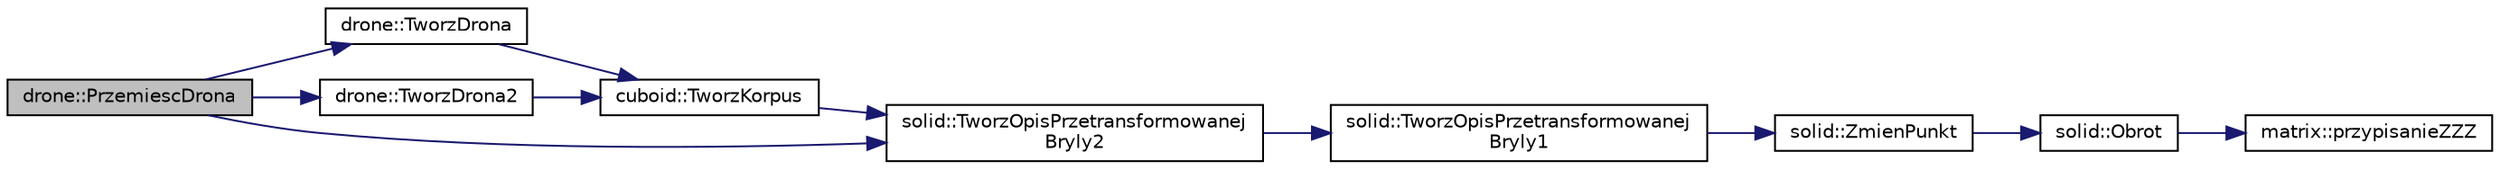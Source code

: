 digraph "drone::PrzemiescDrona"
{
 // LATEX_PDF_SIZE
  edge [fontname="Helvetica",fontsize="10",labelfontname="Helvetica",labelfontsize="10"];
  node [fontname="Helvetica",fontsize="10",shape=record];
  rankdir="LR";
  Node1 [label="drone::PrzemiescDrona",height=0.2,width=0.4,color="black", fillcolor="grey75", style="filled", fontcolor="black",tooltip="Function responsible for drone's movement."];
  Node1 -> Node2 [color="midnightblue",fontsize="10",style="solid",fontname="Helvetica"];
  Node2 [label="drone::TworzDrona",height=0.2,width=0.4,color="black", fillcolor="white", style="filled",URL="$classdrone.html#aba5623fe1bac75b7d0b2382178090e6d",tooltip="Function that creates all parts of a drone."];
  Node2 -> Node3 [color="midnightblue",fontsize="10",style="solid",fontname="Helvetica"];
  Node3 [label="cuboid::TworzKorpus",height=0.2,width=0.4,color="black", fillcolor="white", style="filled",URL="$classcuboid.html#a58d8a6ea6dfa7f4b30eecf3d26cef875",tooltip="Function that creates body of a drone."];
  Node3 -> Node4 [color="midnightblue",fontsize="10",style="solid",fontname="Helvetica"];
  Node4 [label="solid::TworzOpisPrzetransformowanej\lBryly2",height=0.2,width=0.4,color="black", fillcolor="white", style="filled",URL="$classsolid.html#a1b906608160300ab398231c3194b9c10",tooltip="Function resposible for proper inter-file savenigs."];
  Node4 -> Node5 [color="midnightblue",fontsize="10",style="solid",fontname="Helvetica"];
  Node5 [label="solid::TworzOpisPrzetransformowanej\lBryly1",height=0.2,width=0.4,color="black", fillcolor="white", style="filled",URL="$classsolid.html#aea0dd59903a371c3d277e013d27e467b",tooltip="Function that saves transformed pionts to a file."];
  Node5 -> Node6 [color="midnightblue",fontsize="10",style="solid",fontname="Helvetica"];
  Node6 [label="solid::ZmienPunkt",height=0.2,width=0.4,color="black", fillcolor="white", style="filled",URL="$classsolid.html#a362fd944f44b271a035d1a773c0d8807",tooltip="Function that change (truns and moves) a single point by given angle and translation."];
  Node6 -> Node7 [color="midnightblue",fontsize="10",style="solid",fontname="Helvetica"];
  Node7 [label="solid::Obrot",height=0.2,width=0.4,color="black", fillcolor="white", style="filled",URL="$classsolid.html#a1df6aa4cd4830083477bb65a0760a750",tooltip="Function that change (turns) a single point coordinates by given angle."];
  Node7 -> Node8 [color="midnightblue",fontsize="10",style="solid",fontname="Helvetica"];
  Node8 [label="matrix::przypisanieZZZ",height=0.2,width=0.4,color="black", fillcolor="white", style="filled",URL="$classmatrix.html#a3c54b84198b67754aa9c65d534ddbc3f",tooltip="Delkaracje funkcji."];
  Node1 -> Node9 [color="midnightblue",fontsize="10",style="solid",fontname="Helvetica"];
  Node9 [label="drone::TworzDrona2",height=0.2,width=0.4,color="black", fillcolor="white", style="filled",URL="$classdrone.html#a135ad9f645af6bfecd2840461e5dd770",tooltip=" "];
  Node9 -> Node3 [color="midnightblue",fontsize="10",style="solid",fontname="Helvetica"];
  Node1 -> Node4 [color="midnightblue",fontsize="10",style="solid",fontname="Helvetica"];
}
